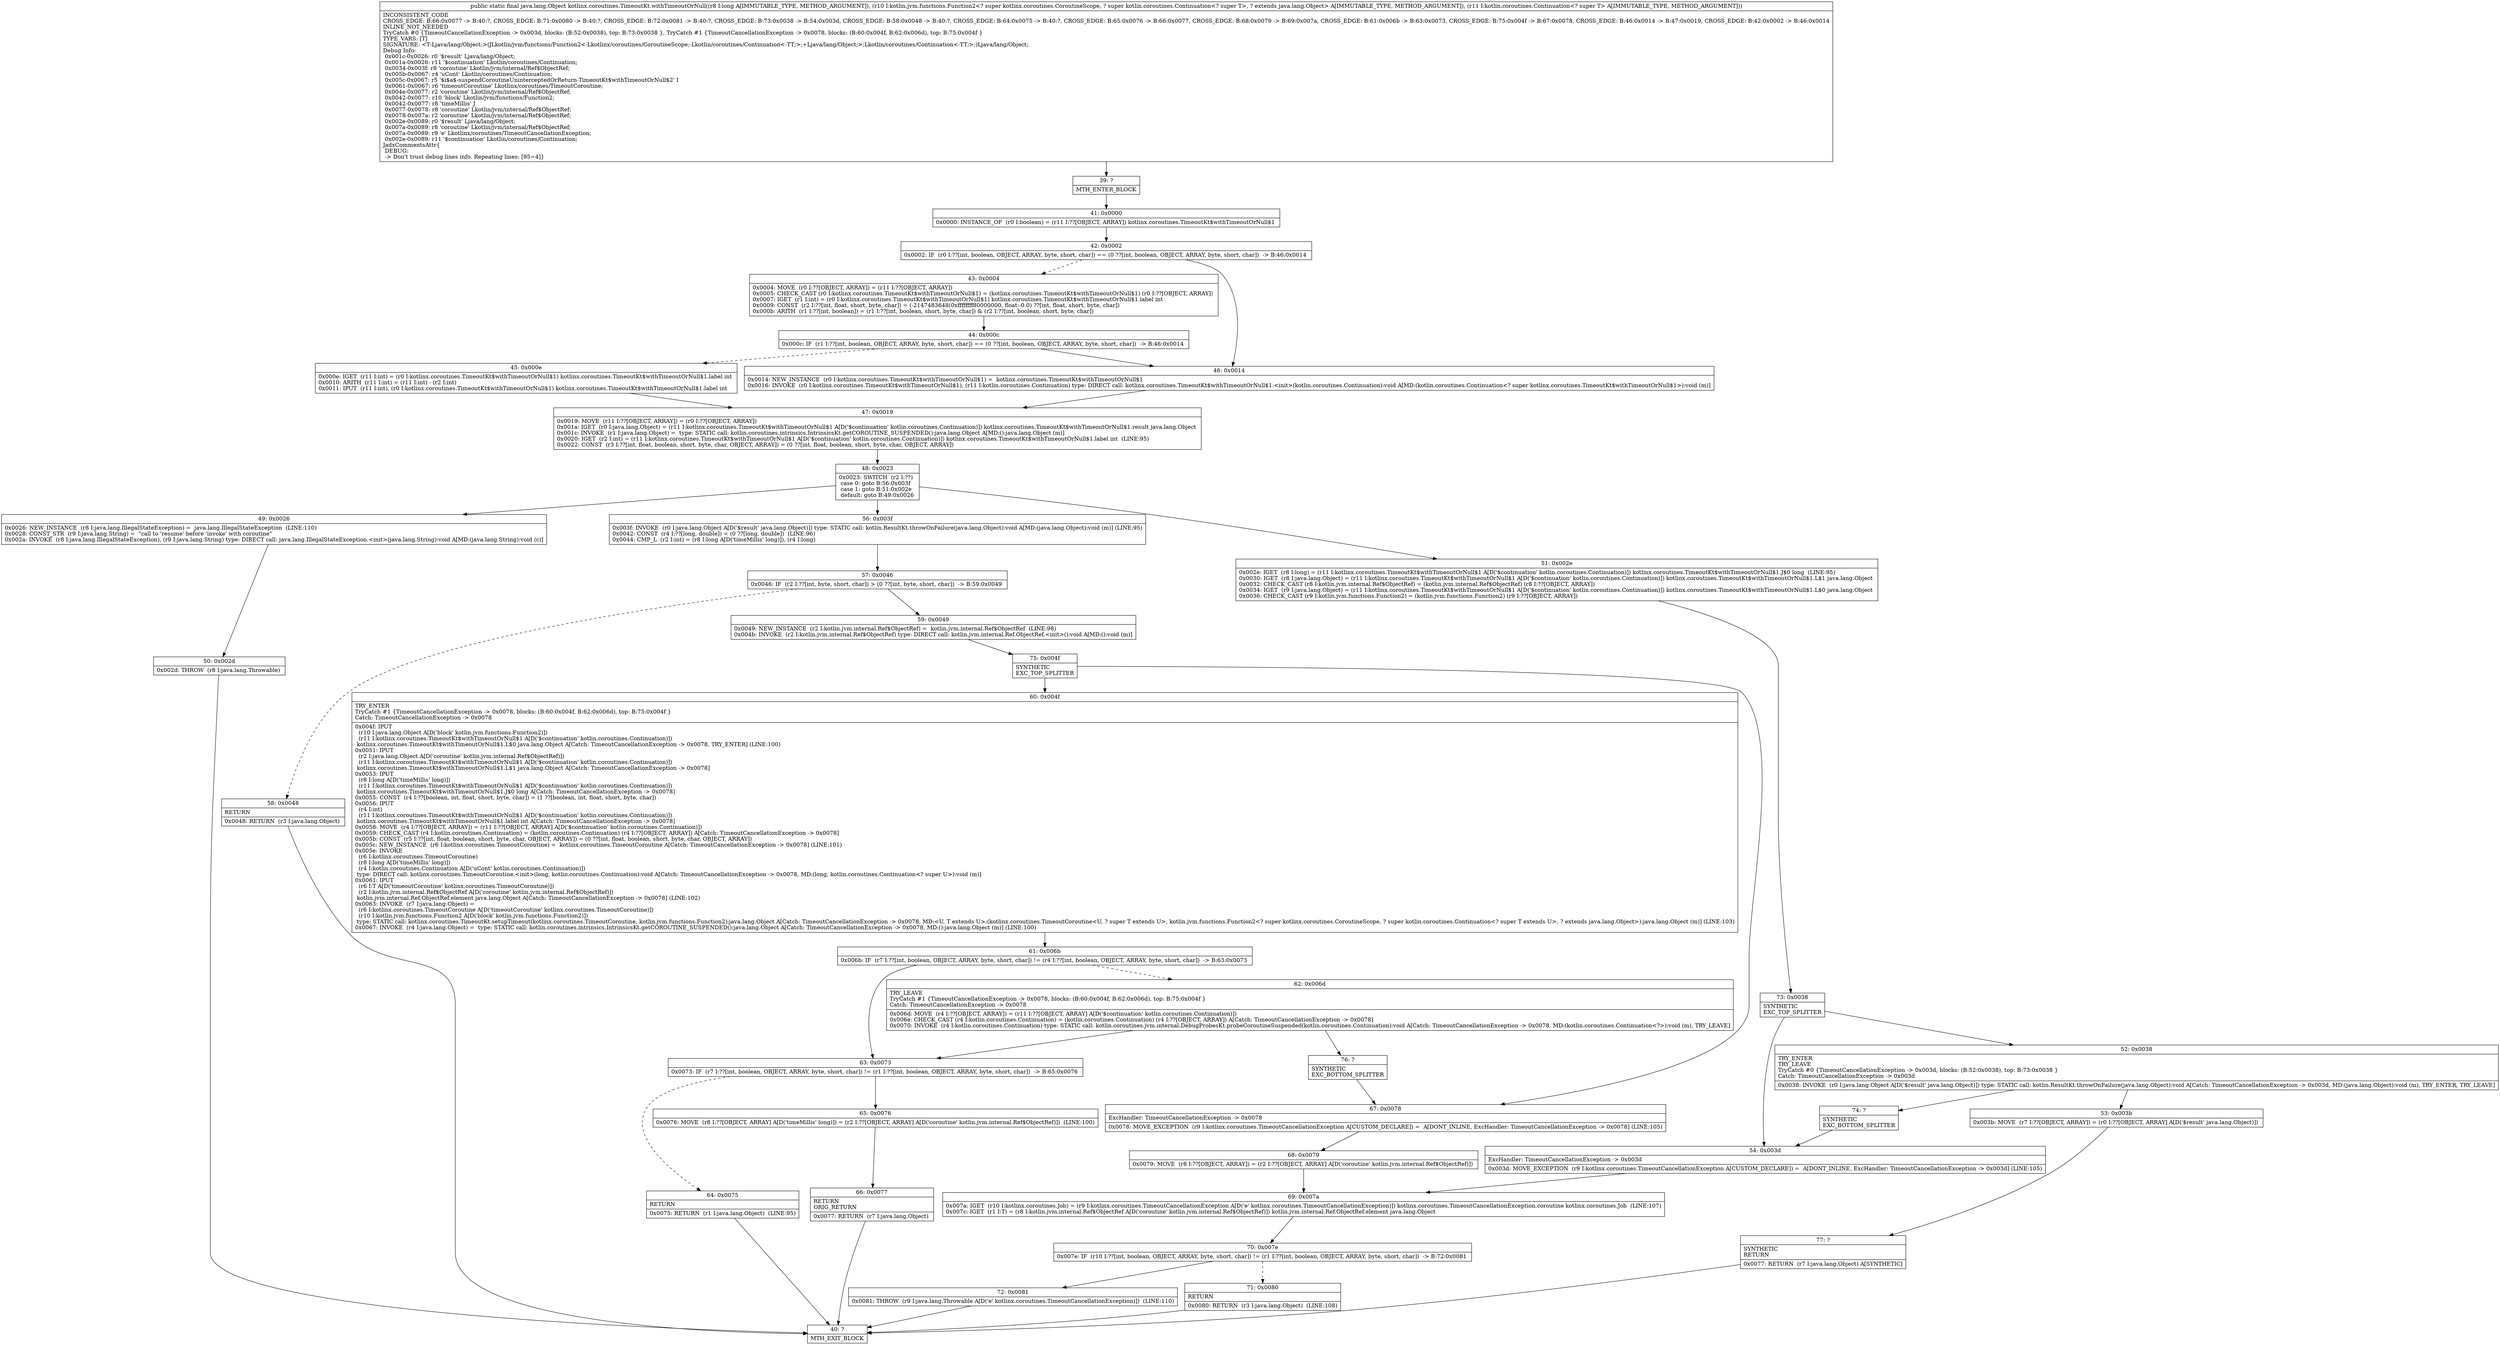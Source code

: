 digraph "CFG forkotlinx.coroutines.TimeoutKt.withTimeoutOrNull(JLkotlin\/jvm\/functions\/Function2;Lkotlin\/coroutines\/Continuation;)Ljava\/lang\/Object;" {
Node_39 [shape=record,label="{39\:\ ?|MTH_ENTER_BLOCK\l}"];
Node_41 [shape=record,label="{41\:\ 0x0000|0x0000: INSTANCE_OF  (r0 I:boolean) = (r11 I:??[OBJECT, ARRAY]) kotlinx.coroutines.TimeoutKt$withTimeoutOrNull$1 \l}"];
Node_42 [shape=record,label="{42\:\ 0x0002|0x0002: IF  (r0 I:??[int, boolean, OBJECT, ARRAY, byte, short, char]) == (0 ??[int, boolean, OBJECT, ARRAY, byte, short, char])  \-\> B:46:0x0014 \l}"];
Node_43 [shape=record,label="{43\:\ 0x0004|0x0004: MOVE  (r0 I:??[OBJECT, ARRAY]) = (r11 I:??[OBJECT, ARRAY]) \l0x0005: CHECK_CAST (r0 I:kotlinx.coroutines.TimeoutKt$withTimeoutOrNull$1) = (kotlinx.coroutines.TimeoutKt$withTimeoutOrNull$1) (r0 I:??[OBJECT, ARRAY]) \l0x0007: IGET  (r1 I:int) = (r0 I:kotlinx.coroutines.TimeoutKt$withTimeoutOrNull$1) kotlinx.coroutines.TimeoutKt$withTimeoutOrNull$1.label int \l0x0009: CONST  (r2 I:??[int, float, short, byte, char]) = (\-2147483648(0xffffffff80000000, float:\-0.0) ??[int, float, short, byte, char]) \l0x000b: ARITH  (r1 I:??[int, boolean]) = (r1 I:??[int, boolean, short, byte, char]) & (r2 I:??[int, boolean, short, byte, char]) \l}"];
Node_44 [shape=record,label="{44\:\ 0x000c|0x000c: IF  (r1 I:??[int, boolean, OBJECT, ARRAY, byte, short, char]) == (0 ??[int, boolean, OBJECT, ARRAY, byte, short, char])  \-\> B:46:0x0014 \l}"];
Node_45 [shape=record,label="{45\:\ 0x000e|0x000e: IGET  (r11 I:int) = (r0 I:kotlinx.coroutines.TimeoutKt$withTimeoutOrNull$1) kotlinx.coroutines.TimeoutKt$withTimeoutOrNull$1.label int \l0x0010: ARITH  (r11 I:int) = (r11 I:int) \- (r2 I:int) \l0x0011: IPUT  (r11 I:int), (r0 I:kotlinx.coroutines.TimeoutKt$withTimeoutOrNull$1) kotlinx.coroutines.TimeoutKt$withTimeoutOrNull$1.label int \l}"];
Node_47 [shape=record,label="{47\:\ 0x0019|0x0019: MOVE  (r11 I:??[OBJECT, ARRAY]) = (r0 I:??[OBJECT, ARRAY]) \l0x001a: IGET  (r0 I:java.lang.Object) = (r11 I:kotlinx.coroutines.TimeoutKt$withTimeoutOrNull$1 A[D('$continuation' kotlin.coroutines.Continuation)]) kotlinx.coroutines.TimeoutKt$withTimeoutOrNull$1.result java.lang.Object \l0x001c: INVOKE  (r1 I:java.lang.Object) =  type: STATIC call: kotlin.coroutines.intrinsics.IntrinsicsKt.getCOROUTINE_SUSPENDED():java.lang.Object A[MD:():java.lang.Object (m)]\l0x0020: IGET  (r2 I:int) = (r11 I:kotlinx.coroutines.TimeoutKt$withTimeoutOrNull$1 A[D('$continuation' kotlin.coroutines.Continuation)]) kotlinx.coroutines.TimeoutKt$withTimeoutOrNull$1.label int  (LINE:95)\l0x0022: CONST  (r3 I:??[int, float, boolean, short, byte, char, OBJECT, ARRAY]) = (0 ??[int, float, boolean, short, byte, char, OBJECT, ARRAY]) \l}"];
Node_48 [shape=record,label="{48\:\ 0x0023|0x0023: SWITCH  (r2 I:??)\l case 0: goto B:56:0x003f\l case 1: goto B:51:0x002e\l default: goto B:49:0x0026 \l}"];
Node_49 [shape=record,label="{49\:\ 0x0026|0x0026: NEW_INSTANCE  (r8 I:java.lang.IllegalStateException) =  java.lang.IllegalStateException  (LINE:110)\l0x0028: CONST_STR  (r9 I:java.lang.String) =  \"call to 'resume' before 'invoke' with coroutine\" \l0x002a: INVOKE  (r8 I:java.lang.IllegalStateException), (r9 I:java.lang.String) type: DIRECT call: java.lang.IllegalStateException.\<init\>(java.lang.String):void A[MD:(java.lang.String):void (c)]\l}"];
Node_50 [shape=record,label="{50\:\ 0x002d|0x002d: THROW  (r8 I:java.lang.Throwable) \l}"];
Node_40 [shape=record,label="{40\:\ ?|MTH_EXIT_BLOCK\l}"];
Node_51 [shape=record,label="{51\:\ 0x002e|0x002e: IGET  (r8 I:long) = (r11 I:kotlinx.coroutines.TimeoutKt$withTimeoutOrNull$1 A[D('$continuation' kotlin.coroutines.Continuation)]) kotlinx.coroutines.TimeoutKt$withTimeoutOrNull$1.J$0 long  (LINE:95)\l0x0030: IGET  (r8 I:java.lang.Object) = (r11 I:kotlinx.coroutines.TimeoutKt$withTimeoutOrNull$1 A[D('$continuation' kotlin.coroutines.Continuation)]) kotlinx.coroutines.TimeoutKt$withTimeoutOrNull$1.L$1 java.lang.Object \l0x0032: CHECK_CAST (r8 I:kotlin.jvm.internal.Ref$ObjectRef) = (kotlin.jvm.internal.Ref$ObjectRef) (r8 I:??[OBJECT, ARRAY]) \l0x0034: IGET  (r9 I:java.lang.Object) = (r11 I:kotlinx.coroutines.TimeoutKt$withTimeoutOrNull$1 A[D('$continuation' kotlin.coroutines.Continuation)]) kotlinx.coroutines.TimeoutKt$withTimeoutOrNull$1.L$0 java.lang.Object \l0x0036: CHECK_CAST (r9 I:kotlin.jvm.functions.Function2) = (kotlin.jvm.functions.Function2) (r9 I:??[OBJECT, ARRAY]) \l}"];
Node_73 [shape=record,label="{73\:\ 0x0038|SYNTHETIC\lEXC_TOP_SPLITTER\l}"];
Node_52 [shape=record,label="{52\:\ 0x0038|TRY_ENTER\lTRY_LEAVE\lTryCatch #0 \{TimeoutCancellationException \-\> 0x003d, blocks: (B:52:0x0038), top: B:73:0x0038 \}\lCatch: TimeoutCancellationException \-\> 0x003d\l|0x0038: INVOKE  (r0 I:java.lang.Object A[D('$result' java.lang.Object)]) type: STATIC call: kotlin.ResultKt.throwOnFailure(java.lang.Object):void A[Catch: TimeoutCancellationException \-\> 0x003d, MD:(java.lang.Object):void (m), TRY_ENTER, TRY_LEAVE]\l}"];
Node_53 [shape=record,label="{53\:\ 0x003b|0x003b: MOVE  (r7 I:??[OBJECT, ARRAY]) = (r0 I:??[OBJECT, ARRAY] A[D('$result' java.lang.Object)]) \l}"];
Node_77 [shape=record,label="{77\:\ ?|SYNTHETIC\lRETURN\l|0x0077: RETURN  (r7 I:java.lang.Object) A[SYNTHETIC]\l}"];
Node_74 [shape=record,label="{74\:\ ?|SYNTHETIC\lEXC_BOTTOM_SPLITTER\l}"];
Node_54 [shape=record,label="{54\:\ 0x003d|ExcHandler: TimeoutCancellationException \-\> 0x003d\l|0x003d: MOVE_EXCEPTION  (r9 I:kotlinx.coroutines.TimeoutCancellationException A[CUSTOM_DECLARE]) =  A[DONT_INLINE, ExcHandler: TimeoutCancellationException \-\> 0x003d] (LINE:105)\l}"];
Node_69 [shape=record,label="{69\:\ 0x007a|0x007a: IGET  (r10 I:kotlinx.coroutines.Job) = (r9 I:kotlinx.coroutines.TimeoutCancellationException A[D('e' kotlinx.coroutines.TimeoutCancellationException)]) kotlinx.coroutines.TimeoutCancellationException.coroutine kotlinx.coroutines.Job  (LINE:107)\l0x007c: IGET  (r1 I:T) = (r8 I:kotlin.jvm.internal.Ref$ObjectRef A[D('coroutine' kotlin.jvm.internal.Ref$ObjectRef)]) kotlin.jvm.internal.Ref.ObjectRef.element java.lang.Object \l}"];
Node_70 [shape=record,label="{70\:\ 0x007e|0x007e: IF  (r10 I:??[int, boolean, OBJECT, ARRAY, byte, short, char]) != (r1 I:??[int, boolean, OBJECT, ARRAY, byte, short, char])  \-\> B:72:0x0081 \l}"];
Node_71 [shape=record,label="{71\:\ 0x0080|RETURN\l|0x0080: RETURN  (r3 I:java.lang.Object)  (LINE:108)\l}"];
Node_72 [shape=record,label="{72\:\ 0x0081|0x0081: THROW  (r9 I:java.lang.Throwable A[D('e' kotlinx.coroutines.TimeoutCancellationException)])  (LINE:110)\l}"];
Node_56 [shape=record,label="{56\:\ 0x003f|0x003f: INVOKE  (r0 I:java.lang.Object A[D('$result' java.lang.Object)]) type: STATIC call: kotlin.ResultKt.throwOnFailure(java.lang.Object):void A[MD:(java.lang.Object):void (m)] (LINE:95)\l0x0042: CONST  (r4 I:??[long, double]) = (0 ??[long, double])  (LINE:96)\l0x0044: CMP_L  (r2 I:int) = (r8 I:long A[D('timeMillis' long)]), (r4 I:long) \l}"];
Node_57 [shape=record,label="{57\:\ 0x0046|0x0046: IF  (r2 I:??[int, byte, short, char]) \> (0 ??[int, byte, short, char])  \-\> B:59:0x0049 \l}"];
Node_58 [shape=record,label="{58\:\ 0x0048|RETURN\l|0x0048: RETURN  (r3 I:java.lang.Object) \l}"];
Node_59 [shape=record,label="{59\:\ 0x0049|0x0049: NEW_INSTANCE  (r2 I:kotlin.jvm.internal.Ref$ObjectRef) =  kotlin.jvm.internal.Ref$ObjectRef  (LINE:98)\l0x004b: INVOKE  (r2 I:kotlin.jvm.internal.Ref$ObjectRef) type: DIRECT call: kotlin.jvm.internal.Ref.ObjectRef.\<init\>():void A[MD:():void (m)]\l}"];
Node_75 [shape=record,label="{75\:\ 0x004f|SYNTHETIC\lEXC_TOP_SPLITTER\l}"];
Node_60 [shape=record,label="{60\:\ 0x004f|TRY_ENTER\lTryCatch #1 \{TimeoutCancellationException \-\> 0x0078, blocks: (B:60:0x004f, B:62:0x006d), top: B:75:0x004f \}\lCatch: TimeoutCancellationException \-\> 0x0078\l|0x004f: IPUT  \l  (r10 I:java.lang.Object A[D('block' kotlin.jvm.functions.Function2)])\l  (r11 I:kotlinx.coroutines.TimeoutKt$withTimeoutOrNull$1 A[D('$continuation' kotlin.coroutines.Continuation)])\l kotlinx.coroutines.TimeoutKt$withTimeoutOrNull$1.L$0 java.lang.Object A[Catch: TimeoutCancellationException \-\> 0x0078, TRY_ENTER] (LINE:100)\l0x0051: IPUT  \l  (r2 I:java.lang.Object A[D('coroutine' kotlin.jvm.internal.Ref$ObjectRef)])\l  (r11 I:kotlinx.coroutines.TimeoutKt$withTimeoutOrNull$1 A[D('$continuation' kotlin.coroutines.Continuation)])\l kotlinx.coroutines.TimeoutKt$withTimeoutOrNull$1.L$1 java.lang.Object A[Catch: TimeoutCancellationException \-\> 0x0078]\l0x0053: IPUT  \l  (r8 I:long A[D('timeMillis' long)])\l  (r11 I:kotlinx.coroutines.TimeoutKt$withTimeoutOrNull$1 A[D('$continuation' kotlin.coroutines.Continuation)])\l kotlinx.coroutines.TimeoutKt$withTimeoutOrNull$1.J$0 long A[Catch: TimeoutCancellationException \-\> 0x0078]\l0x0055: CONST  (r4 I:??[boolean, int, float, short, byte, char]) = (1 ??[boolean, int, float, short, byte, char]) \l0x0056: IPUT  \l  (r4 I:int)\l  (r11 I:kotlinx.coroutines.TimeoutKt$withTimeoutOrNull$1 A[D('$continuation' kotlin.coroutines.Continuation)])\l kotlinx.coroutines.TimeoutKt$withTimeoutOrNull$1.label int A[Catch: TimeoutCancellationException \-\> 0x0078]\l0x0058: MOVE  (r4 I:??[OBJECT, ARRAY]) = (r11 I:??[OBJECT, ARRAY] A[D('$continuation' kotlin.coroutines.Continuation)]) \l0x0059: CHECK_CAST (r4 I:kotlin.coroutines.Continuation) = (kotlin.coroutines.Continuation) (r4 I:??[OBJECT, ARRAY]) A[Catch: TimeoutCancellationException \-\> 0x0078]\l0x005b: CONST  (r5 I:??[int, float, boolean, short, byte, char, OBJECT, ARRAY]) = (0 ??[int, float, boolean, short, byte, char, OBJECT, ARRAY]) \l0x005c: NEW_INSTANCE  (r6 I:kotlinx.coroutines.TimeoutCoroutine) =  kotlinx.coroutines.TimeoutCoroutine A[Catch: TimeoutCancellationException \-\> 0x0078] (LINE:101)\l0x005e: INVOKE  \l  (r6 I:kotlinx.coroutines.TimeoutCoroutine)\l  (r8 I:long A[D('timeMillis' long)])\l  (r4 I:kotlin.coroutines.Continuation A[D('uCont' kotlin.coroutines.Continuation)])\l type: DIRECT call: kotlinx.coroutines.TimeoutCoroutine.\<init\>(long, kotlin.coroutines.Continuation):void A[Catch: TimeoutCancellationException \-\> 0x0078, MD:(long, kotlin.coroutines.Continuation\<? super U\>):void (m)]\l0x0061: IPUT  \l  (r6 I:T A[D('timeoutCoroutine' kotlinx.coroutines.TimeoutCoroutine)])\l  (r2 I:kotlin.jvm.internal.Ref$ObjectRef A[D('coroutine' kotlin.jvm.internal.Ref$ObjectRef)])\l kotlin.jvm.internal.Ref.ObjectRef.element java.lang.Object A[Catch: TimeoutCancellationException \-\> 0x0078] (LINE:102)\l0x0063: INVOKE  (r7 I:java.lang.Object) = \l  (r6 I:kotlinx.coroutines.TimeoutCoroutine A[D('timeoutCoroutine' kotlinx.coroutines.TimeoutCoroutine)])\l  (r10 I:kotlin.jvm.functions.Function2 A[D('block' kotlin.jvm.functions.Function2)])\l type: STATIC call: kotlinx.coroutines.TimeoutKt.setupTimeout(kotlinx.coroutines.TimeoutCoroutine, kotlin.jvm.functions.Function2):java.lang.Object A[Catch: TimeoutCancellationException \-\> 0x0078, MD:\<U, T extends U\>:(kotlinx.coroutines.TimeoutCoroutine\<U, ? super T extends U\>, kotlin.jvm.functions.Function2\<? super kotlinx.coroutines.CoroutineScope, ? super kotlin.coroutines.Continuation\<? super T extends U\>, ? extends java.lang.Object\>):java.lang.Object (m)] (LINE:103)\l0x0067: INVOKE  (r4 I:java.lang.Object) =  type: STATIC call: kotlin.coroutines.intrinsics.IntrinsicsKt.getCOROUTINE_SUSPENDED():java.lang.Object A[Catch: TimeoutCancellationException \-\> 0x0078, MD:():java.lang.Object (m)] (LINE:100)\l}"];
Node_61 [shape=record,label="{61\:\ 0x006b|0x006b: IF  (r7 I:??[int, boolean, OBJECT, ARRAY, byte, short, char]) != (r4 I:??[int, boolean, OBJECT, ARRAY, byte, short, char])  \-\> B:63:0x0073 \l}"];
Node_62 [shape=record,label="{62\:\ 0x006d|TRY_LEAVE\lTryCatch #1 \{TimeoutCancellationException \-\> 0x0078, blocks: (B:60:0x004f, B:62:0x006d), top: B:75:0x004f \}\lCatch: TimeoutCancellationException \-\> 0x0078\l|0x006d: MOVE  (r4 I:??[OBJECT, ARRAY]) = (r11 I:??[OBJECT, ARRAY] A[D('$continuation' kotlin.coroutines.Continuation)]) \l0x006e: CHECK_CAST (r4 I:kotlin.coroutines.Continuation) = (kotlin.coroutines.Continuation) (r4 I:??[OBJECT, ARRAY]) A[Catch: TimeoutCancellationException \-\> 0x0078]\l0x0070: INVOKE  (r4 I:kotlin.coroutines.Continuation) type: STATIC call: kotlin.coroutines.jvm.internal.DebugProbesKt.probeCoroutineSuspended(kotlin.coroutines.Continuation):void A[Catch: TimeoutCancellationException \-\> 0x0078, MD:(kotlin.coroutines.Continuation\<?\>):void (m), TRY_LEAVE]\l}"];
Node_76 [shape=record,label="{76\:\ ?|SYNTHETIC\lEXC_BOTTOM_SPLITTER\l}"];
Node_63 [shape=record,label="{63\:\ 0x0073|0x0073: IF  (r7 I:??[int, boolean, OBJECT, ARRAY, byte, short, char]) != (r1 I:??[int, boolean, OBJECT, ARRAY, byte, short, char])  \-\> B:65:0x0076 \l}"];
Node_64 [shape=record,label="{64\:\ 0x0075|RETURN\l|0x0075: RETURN  (r1 I:java.lang.Object)  (LINE:95)\l}"];
Node_65 [shape=record,label="{65\:\ 0x0076|0x0076: MOVE  (r8 I:??[OBJECT, ARRAY] A[D('timeMillis' long)]) = (r2 I:??[OBJECT, ARRAY] A[D('coroutine' kotlin.jvm.internal.Ref$ObjectRef)])  (LINE:100)\l}"];
Node_66 [shape=record,label="{66\:\ 0x0077|RETURN\lORIG_RETURN\l|0x0077: RETURN  (r7 I:java.lang.Object) \l}"];
Node_67 [shape=record,label="{67\:\ 0x0078|ExcHandler: TimeoutCancellationException \-\> 0x0078\l|0x0078: MOVE_EXCEPTION  (r9 I:kotlinx.coroutines.TimeoutCancellationException A[CUSTOM_DECLARE]) =  A[DONT_INLINE, ExcHandler: TimeoutCancellationException \-\> 0x0078] (LINE:105)\l}"];
Node_68 [shape=record,label="{68\:\ 0x0079|0x0079: MOVE  (r8 I:??[OBJECT, ARRAY]) = (r2 I:??[OBJECT, ARRAY] A[D('coroutine' kotlin.jvm.internal.Ref$ObjectRef)]) \l}"];
Node_46 [shape=record,label="{46\:\ 0x0014|0x0014: NEW_INSTANCE  (r0 I:kotlinx.coroutines.TimeoutKt$withTimeoutOrNull$1) =  kotlinx.coroutines.TimeoutKt$withTimeoutOrNull$1 \l0x0016: INVOKE  (r0 I:kotlinx.coroutines.TimeoutKt$withTimeoutOrNull$1), (r11 I:kotlin.coroutines.Continuation) type: DIRECT call: kotlinx.coroutines.TimeoutKt$withTimeoutOrNull$1.\<init\>(kotlin.coroutines.Continuation):void A[MD:(kotlin.coroutines.Continuation\<? super kotlinx.coroutines.TimeoutKt$withTimeoutOrNull$1\>):void (m)]\l}"];
MethodNode[shape=record,label="{public static final java.lang.Object kotlinx.coroutines.TimeoutKt.withTimeoutOrNull((r8 I:long A[IMMUTABLE_TYPE, METHOD_ARGUMENT]), (r10 I:kotlin.jvm.functions.Function2\<? super kotlinx.coroutines.CoroutineScope, ? super kotlin.coroutines.Continuation\<? super T\>, ? extends java.lang.Object\> A[IMMUTABLE_TYPE, METHOD_ARGUMENT]), (r11 I:kotlin.coroutines.Continuation\<? super T\> A[IMMUTABLE_TYPE, METHOD_ARGUMENT]))  | INCONSISTENT_CODE\lCROSS_EDGE: B:66:0x0077 \-\> B:40:?, CROSS_EDGE: B:71:0x0080 \-\> B:40:?, CROSS_EDGE: B:72:0x0081 \-\> B:40:?, CROSS_EDGE: B:73:0x0038 \-\> B:54:0x003d, CROSS_EDGE: B:58:0x0048 \-\> B:40:?, CROSS_EDGE: B:64:0x0075 \-\> B:40:?, CROSS_EDGE: B:65:0x0076 \-\> B:66:0x0077, CROSS_EDGE: B:68:0x0079 \-\> B:69:0x007a, CROSS_EDGE: B:61:0x006b \-\> B:63:0x0073, CROSS_EDGE: B:75:0x004f \-\> B:67:0x0078, CROSS_EDGE: B:46:0x0014 \-\> B:47:0x0019, CROSS_EDGE: B:42:0x0002 \-\> B:46:0x0014\lINLINE_NOT_NEEDED\lTryCatch #0 \{TimeoutCancellationException \-\> 0x003d, blocks: (B:52:0x0038), top: B:73:0x0038 \}, TryCatch #1 \{TimeoutCancellationException \-\> 0x0078, blocks: (B:60:0x004f, B:62:0x006d), top: B:75:0x004f \}\lTYPE_VARS: [T]\lSIGNATURE: \<T:Ljava\/lang\/Object;\>(JLkotlin\/jvm\/functions\/Function2\<\-Lkotlinx\/coroutines\/CoroutineScope;\-Lkotlin\/coroutines\/Continuation\<\-TT;\>;+Ljava\/lang\/Object;\>;Lkotlin\/coroutines\/Continuation\<\-TT;\>;)Ljava\/lang\/Object;\lDebug Info:\l  0x001c\-0x0026: r0 '$result' Ljava\/lang\/Object;\l  0x001a\-0x0026: r11 '$continuation' Lkotlin\/coroutines\/Continuation;\l  0x0034\-0x003f: r8 'coroutine' Lkotlin\/jvm\/internal\/Ref$ObjectRef;\l  0x005b\-0x0067: r4 'uCont' Lkotlin\/coroutines\/Continuation;\l  0x005c\-0x0067: r5 '$i$a$\-suspendCoroutineUninterceptedOrReturn\-TimeoutKt$withTimeoutOrNull$2' I\l  0x0061\-0x0067: r6 'timeoutCoroutine' Lkotlinx\/coroutines\/TimeoutCoroutine;\l  0x004e\-0x0077: r2 'coroutine' Lkotlin\/jvm\/internal\/Ref$ObjectRef;\l  0x0042\-0x0077: r10 'block' Lkotlin\/jvm\/functions\/Function2;\l  0x0042\-0x0077: r8 'timeMillis' J\l  0x0077\-0x0078: r8 'coroutine' Lkotlin\/jvm\/internal\/Ref$ObjectRef;\l  0x0078\-0x007a: r2 'coroutine' Lkotlin\/jvm\/internal\/Ref$ObjectRef;\l  0x002e\-0x0089: r0 '$result' Ljava\/lang\/Object;\l  0x007a\-0x0089: r8 'coroutine' Lkotlin\/jvm\/internal\/Ref$ObjectRef;\l  0x007a\-0x0089: r9 'e' Lkotlinx\/coroutines\/TimeoutCancellationException;\l  0x002e\-0x0089: r11 '$continuation' Lkotlin\/coroutines\/Continuation;\lJadxCommentsAttr\{\l DEBUG: \l \-\> Don't trust debug lines info. Repeating lines: [95=4]\}\l}"];
MethodNode -> Node_39;Node_39 -> Node_41;
Node_41 -> Node_42;
Node_42 -> Node_43[style=dashed];
Node_42 -> Node_46;
Node_43 -> Node_44;
Node_44 -> Node_45[style=dashed];
Node_44 -> Node_46;
Node_45 -> Node_47;
Node_47 -> Node_48;
Node_48 -> Node_49;
Node_48 -> Node_51;
Node_48 -> Node_56;
Node_49 -> Node_50;
Node_50 -> Node_40;
Node_51 -> Node_73;
Node_73 -> Node_52;
Node_73 -> Node_54;
Node_52 -> Node_53;
Node_52 -> Node_74;
Node_53 -> Node_77;
Node_77 -> Node_40;
Node_74 -> Node_54;
Node_54 -> Node_69;
Node_69 -> Node_70;
Node_70 -> Node_71[style=dashed];
Node_70 -> Node_72;
Node_71 -> Node_40;
Node_72 -> Node_40;
Node_56 -> Node_57;
Node_57 -> Node_58[style=dashed];
Node_57 -> Node_59;
Node_58 -> Node_40;
Node_59 -> Node_75;
Node_75 -> Node_60;
Node_75 -> Node_67;
Node_60 -> Node_61;
Node_61 -> Node_62[style=dashed];
Node_61 -> Node_63;
Node_62 -> Node_63;
Node_62 -> Node_76;
Node_76 -> Node_67;
Node_63 -> Node_64[style=dashed];
Node_63 -> Node_65;
Node_64 -> Node_40;
Node_65 -> Node_66;
Node_66 -> Node_40;
Node_67 -> Node_68;
Node_68 -> Node_69;
Node_46 -> Node_47;
}

